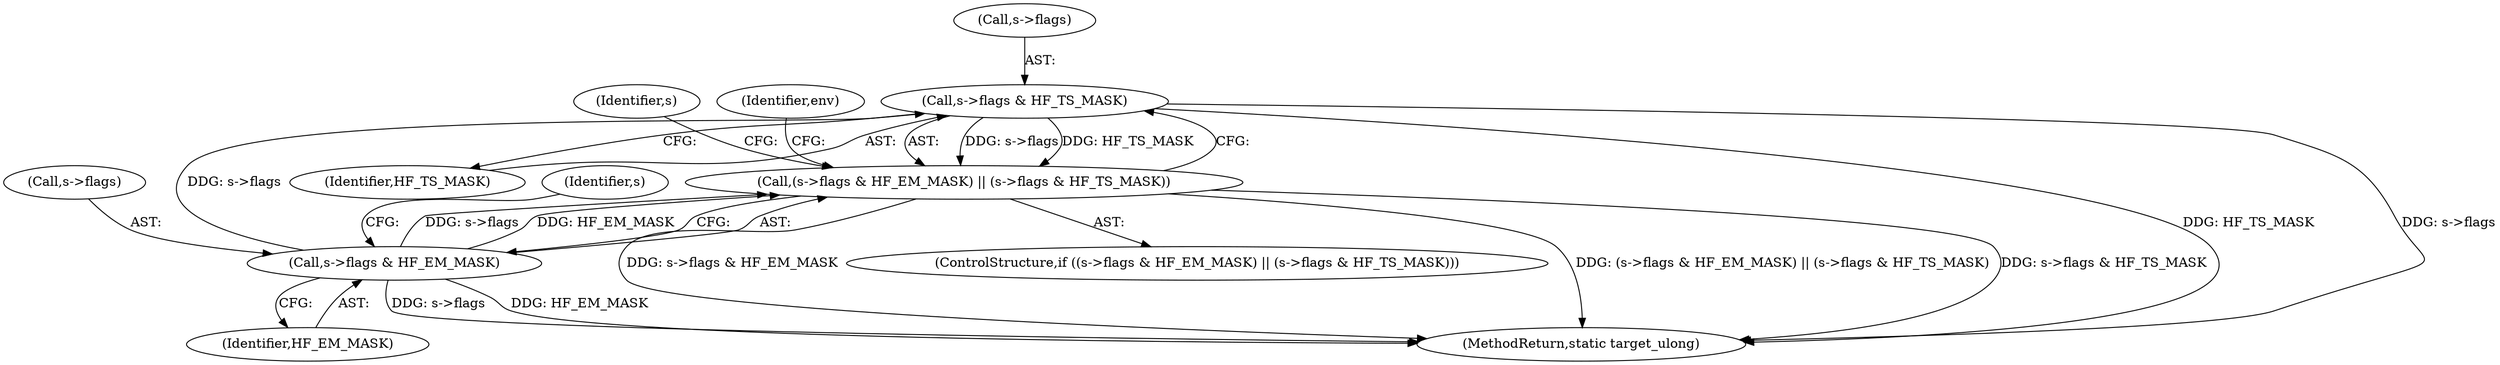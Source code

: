 digraph "0_qemu_30663fd26c0307e414622c7a8607fbc04f92ec14@pointer" {
"1011178" [label="(Call,s->flags & HF_TS_MASK)"];
"1011173" [label="(Call,s->flags & HF_EM_MASK)"];
"1011172" [label="(Call,(s->flags & HF_EM_MASK) || (s->flags & HF_TS_MASK))"];
"1011179" [label="(Call,s->flags)"];
"1011172" [label="(Call,(s->flags & HF_EM_MASK) || (s->flags & HF_TS_MASK))"];
"1011182" [label="(Identifier,HF_TS_MASK)"];
"1011173" [label="(Call,s->flags & HF_EM_MASK)"];
"1011180" [label="(Identifier,s)"];
"1011174" [label="(Call,s->flags)"];
"1011840" [label="(MethodReturn,static target_ulong)"];
"1011185" [label="(Identifier,s)"];
"1011194" [label="(Identifier,env)"];
"1011177" [label="(Identifier,HF_EM_MASK)"];
"1011171" [label="(ControlStructure,if ((s->flags & HF_EM_MASK) || (s->flags & HF_TS_MASK)))"];
"1011178" [label="(Call,s->flags & HF_TS_MASK)"];
"1011178" -> "1011172"  [label="AST: "];
"1011178" -> "1011182"  [label="CFG: "];
"1011179" -> "1011178"  [label="AST: "];
"1011182" -> "1011178"  [label="AST: "];
"1011172" -> "1011178"  [label="CFG: "];
"1011178" -> "1011840"  [label="DDG: s->flags"];
"1011178" -> "1011840"  [label="DDG: HF_TS_MASK"];
"1011178" -> "1011172"  [label="DDG: s->flags"];
"1011178" -> "1011172"  [label="DDG: HF_TS_MASK"];
"1011173" -> "1011178"  [label="DDG: s->flags"];
"1011173" -> "1011172"  [label="AST: "];
"1011173" -> "1011177"  [label="CFG: "];
"1011174" -> "1011173"  [label="AST: "];
"1011177" -> "1011173"  [label="AST: "];
"1011180" -> "1011173"  [label="CFG: "];
"1011172" -> "1011173"  [label="CFG: "];
"1011173" -> "1011840"  [label="DDG: HF_EM_MASK"];
"1011173" -> "1011840"  [label="DDG: s->flags"];
"1011173" -> "1011172"  [label="DDG: s->flags"];
"1011173" -> "1011172"  [label="DDG: HF_EM_MASK"];
"1011172" -> "1011171"  [label="AST: "];
"1011185" -> "1011172"  [label="CFG: "];
"1011194" -> "1011172"  [label="CFG: "];
"1011172" -> "1011840"  [label="DDG: s->flags & HF_EM_MASK"];
"1011172" -> "1011840"  [label="DDG: (s->flags & HF_EM_MASK) || (s->flags & HF_TS_MASK)"];
"1011172" -> "1011840"  [label="DDG: s->flags & HF_TS_MASK"];
}
